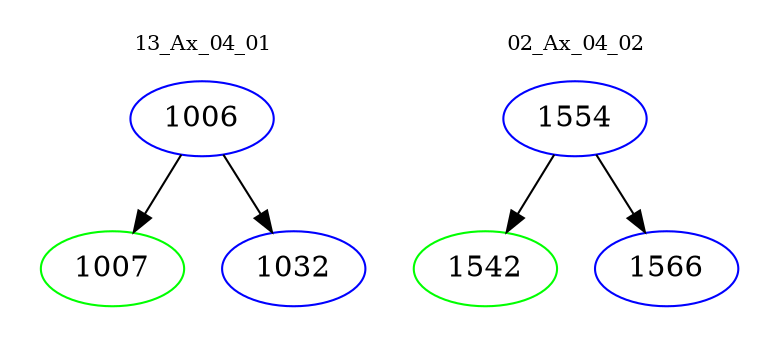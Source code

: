 digraph{
subgraph cluster_0 {
color = white
label = "13_Ax_04_01";
fontsize=10;
T0_1006 [label="1006", color="blue"]
T0_1006 -> T0_1007 [color="black"]
T0_1007 [label="1007", color="green"]
T0_1006 -> T0_1032 [color="black"]
T0_1032 [label="1032", color="blue"]
}
subgraph cluster_1 {
color = white
label = "02_Ax_04_02";
fontsize=10;
T1_1554 [label="1554", color="blue"]
T1_1554 -> T1_1542 [color="black"]
T1_1542 [label="1542", color="green"]
T1_1554 -> T1_1566 [color="black"]
T1_1566 [label="1566", color="blue"]
}
}
